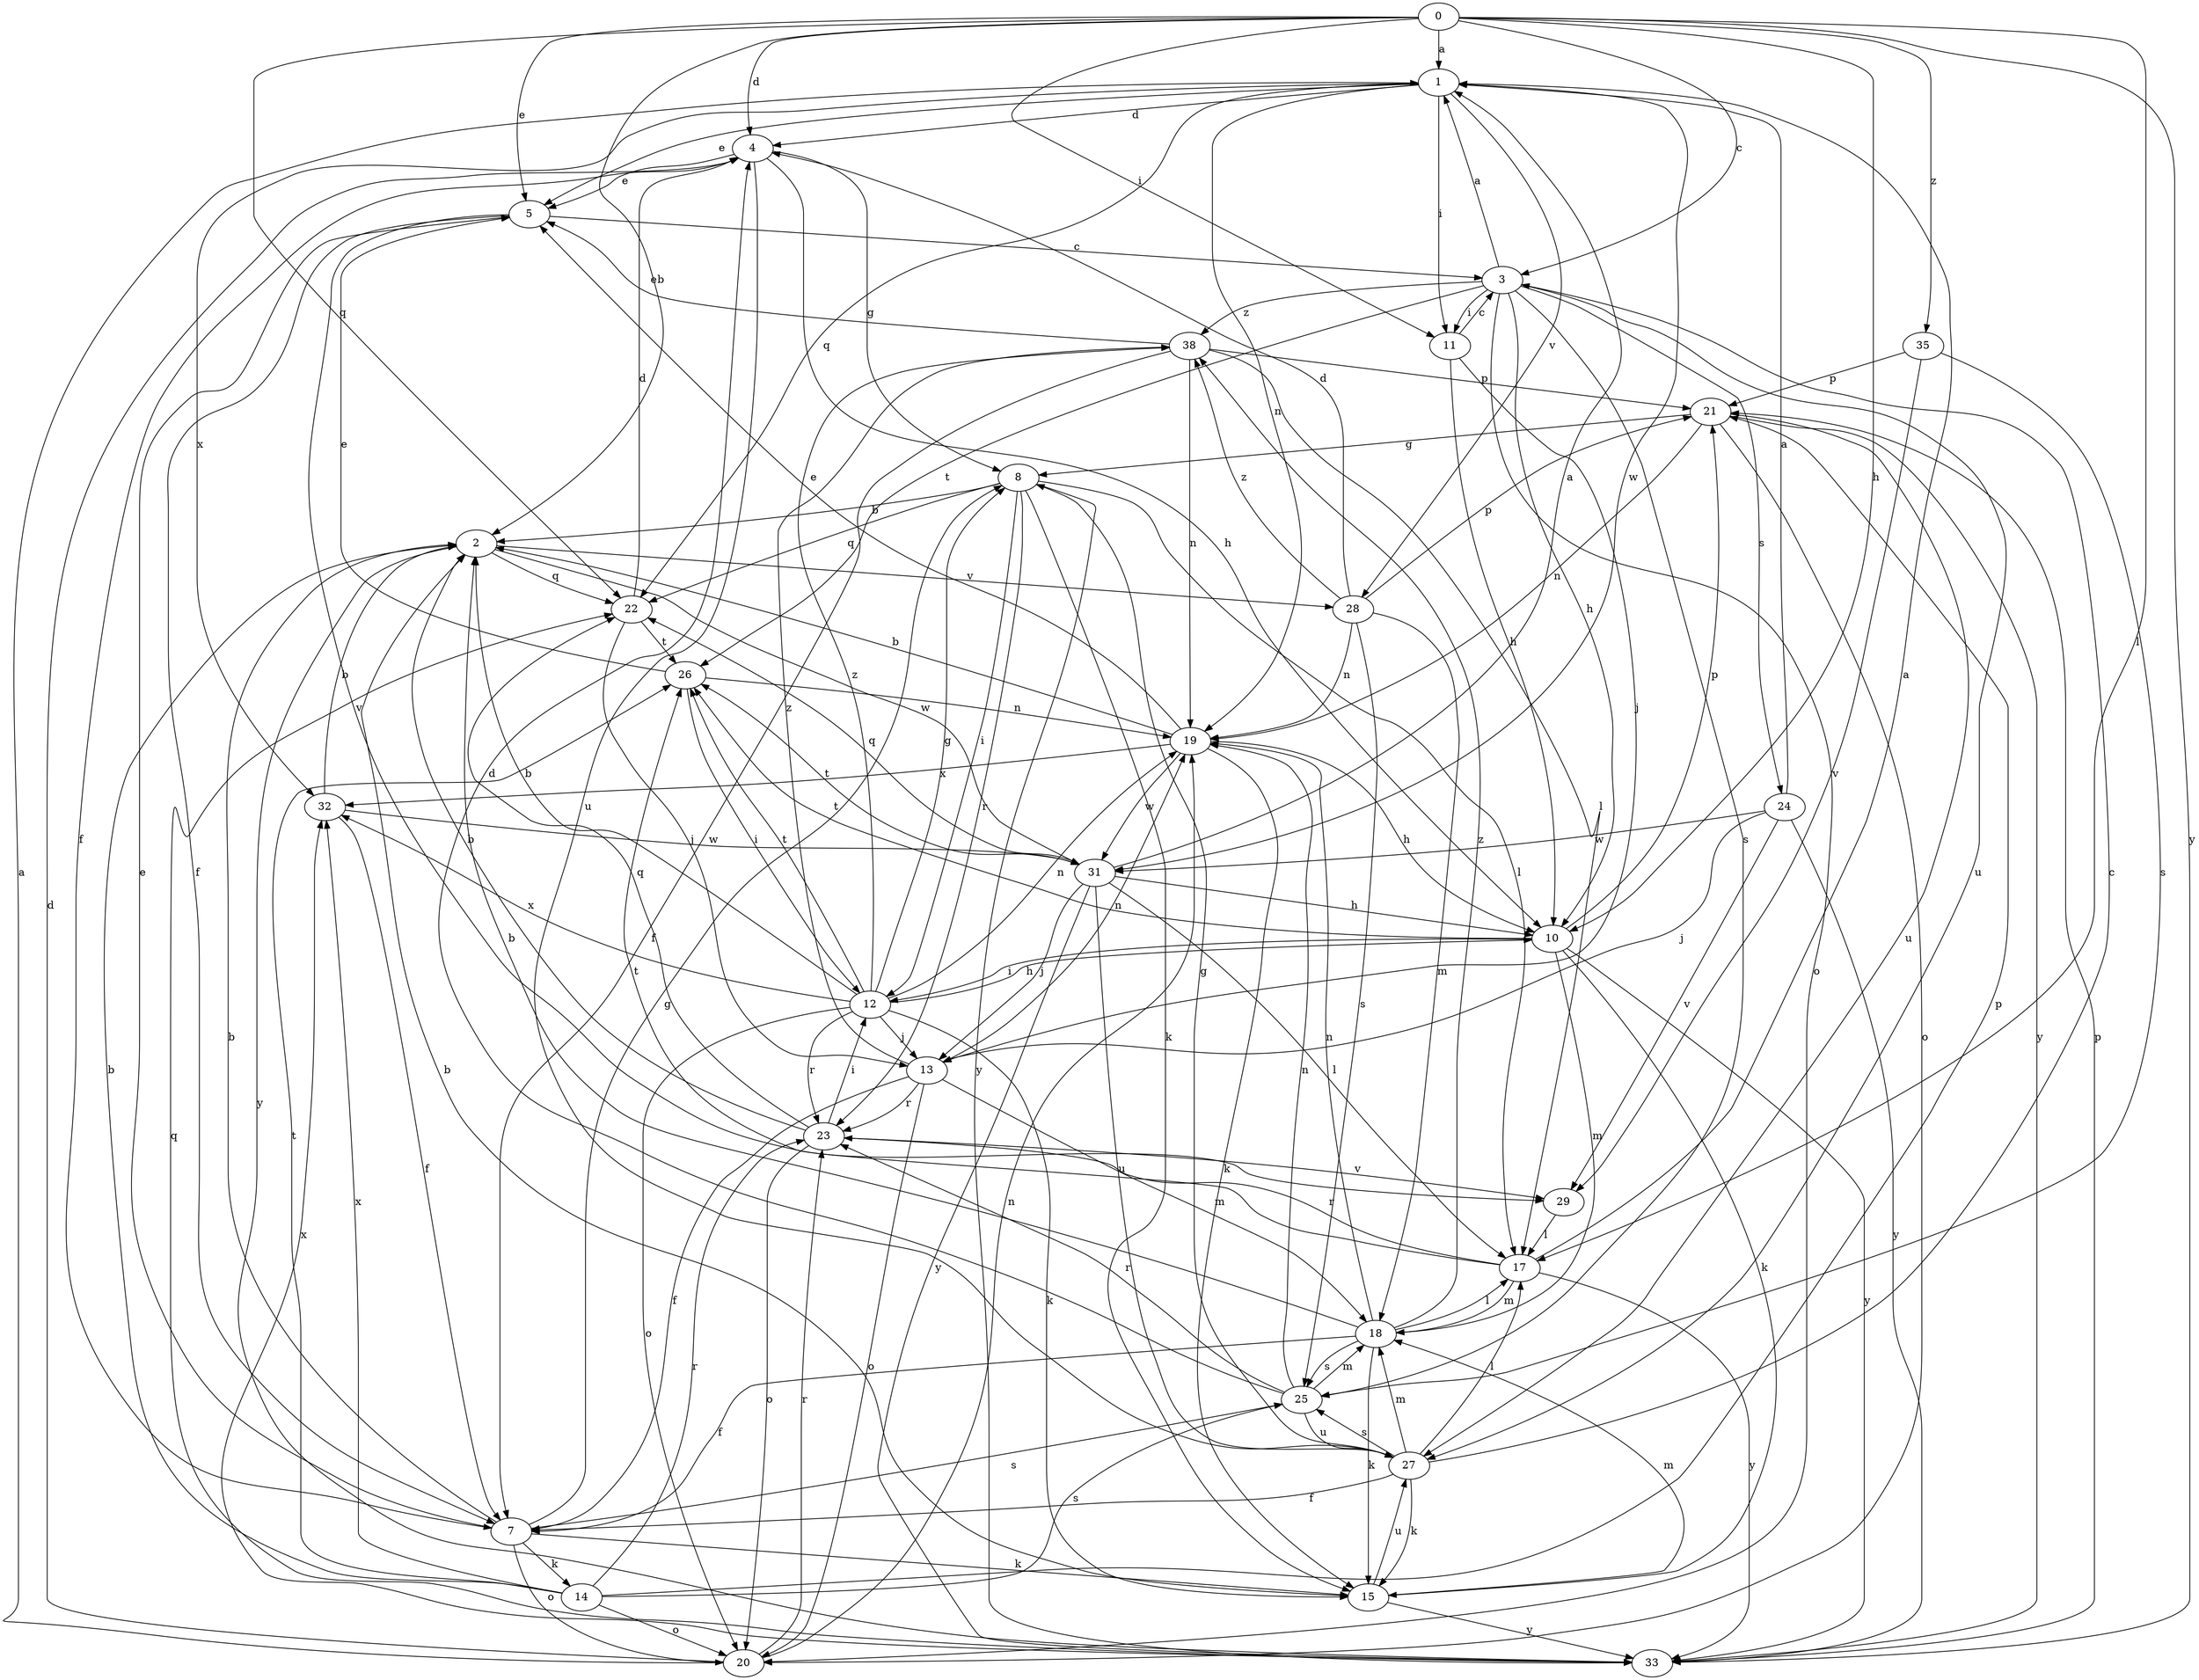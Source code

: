 strict digraph  {
0;
1;
2;
3;
4;
5;
7;
8;
10;
11;
12;
13;
14;
15;
17;
18;
19;
20;
21;
22;
23;
24;
25;
26;
27;
28;
29;
31;
32;
33;
35;
38;
0 -> 1  [label=a];
0 -> 2  [label=b];
0 -> 3  [label=c];
0 -> 4  [label=d];
0 -> 5  [label=e];
0 -> 10  [label=h];
0 -> 11  [label=i];
0 -> 17  [label=l];
0 -> 22  [label=q];
0 -> 33  [label=y];
0 -> 35  [label=z];
1 -> 4  [label=d];
1 -> 5  [label=e];
1 -> 11  [label=i];
1 -> 19  [label=n];
1 -> 22  [label=q];
1 -> 28  [label=v];
1 -> 31  [label=w];
1 -> 32  [label=x];
2 -> 22  [label=q];
2 -> 28  [label=v];
2 -> 31  [label=w];
2 -> 33  [label=y];
3 -> 1  [label=a];
3 -> 10  [label=h];
3 -> 11  [label=i];
3 -> 20  [label=o];
3 -> 24  [label=s];
3 -> 25  [label=s];
3 -> 26  [label=t];
3 -> 27  [label=u];
3 -> 38  [label=z];
4 -> 5  [label=e];
4 -> 7  [label=f];
4 -> 8  [label=g];
4 -> 10  [label=h];
4 -> 27  [label=u];
5 -> 3  [label=c];
5 -> 7  [label=f];
5 -> 29  [label=v];
7 -> 2  [label=b];
7 -> 5  [label=e];
7 -> 8  [label=g];
7 -> 14  [label=k];
7 -> 15  [label=k];
7 -> 20  [label=o];
7 -> 25  [label=s];
8 -> 2  [label=b];
8 -> 12  [label=i];
8 -> 15  [label=k];
8 -> 17  [label=l];
8 -> 22  [label=q];
8 -> 23  [label=r];
8 -> 33  [label=y];
10 -> 12  [label=i];
10 -> 15  [label=k];
10 -> 18  [label=m];
10 -> 21  [label=p];
10 -> 26  [label=t];
10 -> 33  [label=y];
11 -> 3  [label=c];
11 -> 10  [label=h];
11 -> 13  [label=j];
12 -> 2  [label=b];
12 -> 8  [label=g];
12 -> 10  [label=h];
12 -> 13  [label=j];
12 -> 15  [label=k];
12 -> 19  [label=n];
12 -> 20  [label=o];
12 -> 23  [label=r];
12 -> 26  [label=t];
12 -> 32  [label=x];
12 -> 38  [label=z];
13 -> 7  [label=f];
13 -> 18  [label=m];
13 -> 19  [label=n];
13 -> 20  [label=o];
13 -> 23  [label=r];
13 -> 38  [label=z];
14 -> 2  [label=b];
14 -> 20  [label=o];
14 -> 21  [label=p];
14 -> 23  [label=r];
14 -> 25  [label=s];
14 -> 26  [label=t];
14 -> 32  [label=x];
15 -> 2  [label=b];
15 -> 18  [label=m];
15 -> 27  [label=u];
15 -> 33  [label=y];
17 -> 1  [label=a];
17 -> 18  [label=m];
17 -> 23  [label=r];
17 -> 26  [label=t];
17 -> 33  [label=y];
18 -> 2  [label=b];
18 -> 7  [label=f];
18 -> 15  [label=k];
18 -> 17  [label=l];
18 -> 19  [label=n];
18 -> 25  [label=s];
18 -> 38  [label=z];
19 -> 2  [label=b];
19 -> 5  [label=e];
19 -> 10  [label=h];
19 -> 15  [label=k];
19 -> 31  [label=w];
19 -> 32  [label=x];
20 -> 1  [label=a];
20 -> 4  [label=d];
20 -> 19  [label=n];
20 -> 23  [label=r];
21 -> 8  [label=g];
21 -> 19  [label=n];
21 -> 20  [label=o];
21 -> 27  [label=u];
21 -> 33  [label=y];
22 -> 4  [label=d];
22 -> 13  [label=j];
22 -> 26  [label=t];
23 -> 2  [label=b];
23 -> 12  [label=i];
23 -> 20  [label=o];
23 -> 22  [label=q];
23 -> 29  [label=v];
24 -> 1  [label=a];
24 -> 13  [label=j];
24 -> 29  [label=v];
24 -> 31  [label=w];
24 -> 33  [label=y];
25 -> 4  [label=d];
25 -> 18  [label=m];
25 -> 19  [label=n];
25 -> 23  [label=r];
25 -> 27  [label=u];
26 -> 5  [label=e];
26 -> 12  [label=i];
26 -> 19  [label=n];
27 -> 3  [label=c];
27 -> 7  [label=f];
27 -> 8  [label=g];
27 -> 15  [label=k];
27 -> 17  [label=l];
27 -> 18  [label=m];
27 -> 25  [label=s];
28 -> 4  [label=d];
28 -> 18  [label=m];
28 -> 19  [label=n];
28 -> 21  [label=p];
28 -> 25  [label=s];
28 -> 38  [label=z];
29 -> 17  [label=l];
31 -> 1  [label=a];
31 -> 10  [label=h];
31 -> 13  [label=j];
31 -> 17  [label=l];
31 -> 22  [label=q];
31 -> 26  [label=t];
31 -> 27  [label=u];
31 -> 33  [label=y];
32 -> 2  [label=b];
32 -> 7  [label=f];
32 -> 31  [label=w];
33 -> 21  [label=p];
33 -> 22  [label=q];
33 -> 32  [label=x];
35 -> 21  [label=p];
35 -> 25  [label=s];
35 -> 29  [label=v];
38 -> 5  [label=e];
38 -> 7  [label=f];
38 -> 17  [label=l];
38 -> 19  [label=n];
38 -> 21  [label=p];
}

